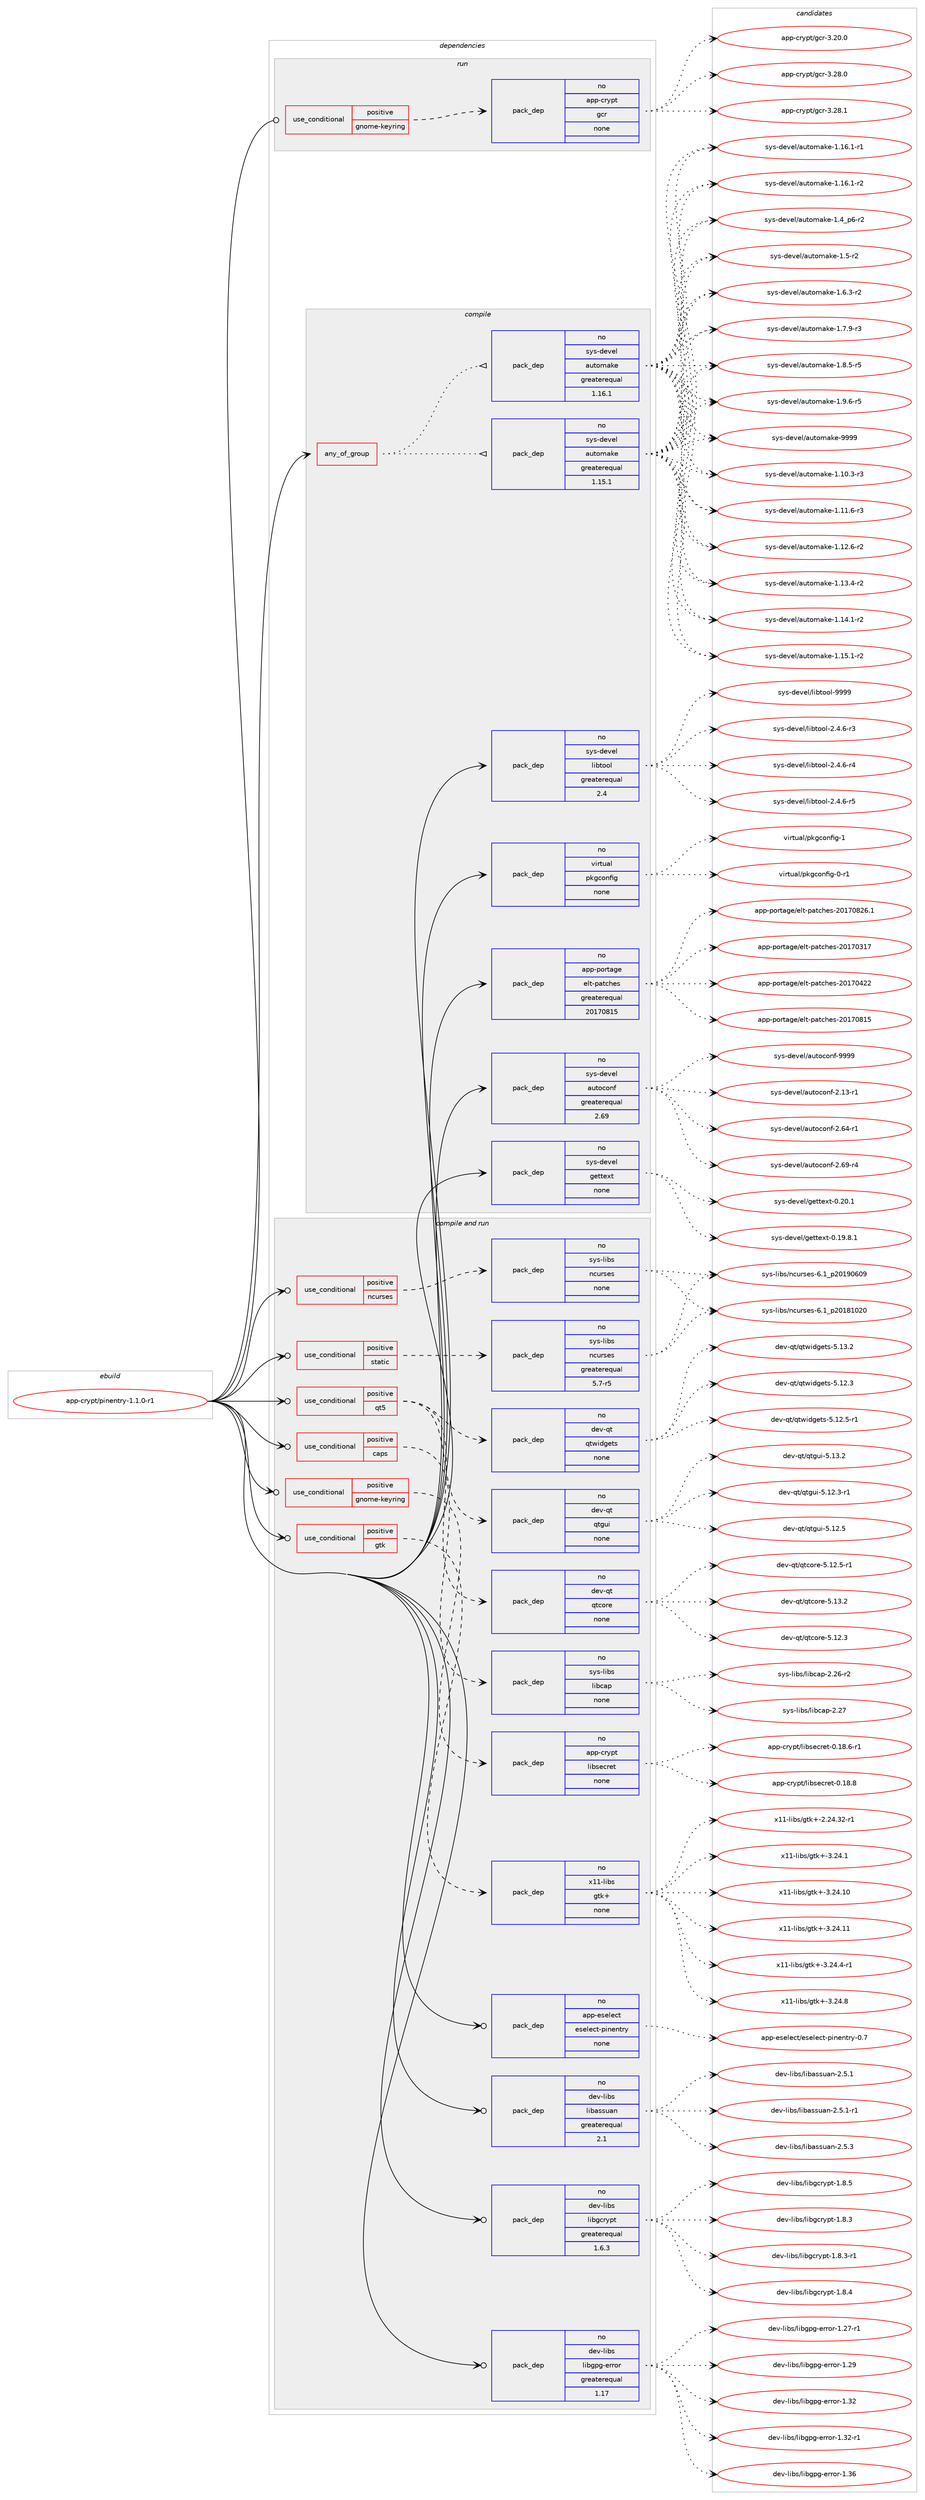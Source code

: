 digraph prolog {

# *************
# Graph options
# *************

newrank=true;
concentrate=true;
compound=true;
graph [rankdir=LR,fontname=Helvetica,fontsize=10,ranksep=1.5];#, ranksep=2.5, nodesep=0.2];
edge  [arrowhead=vee];
node  [fontname=Helvetica,fontsize=10];

# **********
# The ebuild
# **********

subgraph cluster_leftcol {
color=gray;
rank=same;
label=<<i>ebuild</i>>;
id [label="app-crypt/pinentry-1.1.0-r1", color=red, width=4, href="../app-crypt/pinentry-1.1.0-r1.svg"];
}

# ****************
# The dependencies
# ****************

subgraph cluster_midcol {
color=gray;
label=<<i>dependencies</i>>;
subgraph cluster_compile {
fillcolor="#eeeeee";
style=filled;
label=<<i>compile</i>>;
subgraph any8383 {
dependency477735 [label=<<TABLE BORDER="0" CELLBORDER="1" CELLSPACING="0" CELLPADDING="4"><TR><TD CELLPADDING="10">any_of_group</TD></TR></TABLE>>, shape=none, color=red];subgraph pack355112 {
dependency477736 [label=<<TABLE BORDER="0" CELLBORDER="1" CELLSPACING="0" CELLPADDING="4" WIDTH="220"><TR><TD ROWSPAN="6" CELLPADDING="30">pack_dep</TD></TR><TR><TD WIDTH="110">no</TD></TR><TR><TD>sys-devel</TD></TR><TR><TD>automake</TD></TR><TR><TD>greaterequal</TD></TR><TR><TD>1.16.1</TD></TR></TABLE>>, shape=none, color=blue];
}
dependency477735:e -> dependency477736:w [weight=20,style="dotted",arrowhead="oinv"];
subgraph pack355113 {
dependency477737 [label=<<TABLE BORDER="0" CELLBORDER="1" CELLSPACING="0" CELLPADDING="4" WIDTH="220"><TR><TD ROWSPAN="6" CELLPADDING="30">pack_dep</TD></TR><TR><TD WIDTH="110">no</TD></TR><TR><TD>sys-devel</TD></TR><TR><TD>automake</TD></TR><TR><TD>greaterequal</TD></TR><TR><TD>1.15.1</TD></TR></TABLE>>, shape=none, color=blue];
}
dependency477735:e -> dependency477737:w [weight=20,style="dotted",arrowhead="oinv"];
}
id:e -> dependency477735:w [weight=20,style="solid",arrowhead="vee"];
subgraph pack355114 {
dependency477738 [label=<<TABLE BORDER="0" CELLBORDER="1" CELLSPACING="0" CELLPADDING="4" WIDTH="220"><TR><TD ROWSPAN="6" CELLPADDING="30">pack_dep</TD></TR><TR><TD WIDTH="110">no</TD></TR><TR><TD>app-portage</TD></TR><TR><TD>elt-patches</TD></TR><TR><TD>greaterequal</TD></TR><TR><TD>20170815</TD></TR></TABLE>>, shape=none, color=blue];
}
id:e -> dependency477738:w [weight=20,style="solid",arrowhead="vee"];
subgraph pack355115 {
dependency477739 [label=<<TABLE BORDER="0" CELLBORDER="1" CELLSPACING="0" CELLPADDING="4" WIDTH="220"><TR><TD ROWSPAN="6" CELLPADDING="30">pack_dep</TD></TR><TR><TD WIDTH="110">no</TD></TR><TR><TD>sys-devel</TD></TR><TR><TD>autoconf</TD></TR><TR><TD>greaterequal</TD></TR><TR><TD>2.69</TD></TR></TABLE>>, shape=none, color=blue];
}
id:e -> dependency477739:w [weight=20,style="solid",arrowhead="vee"];
subgraph pack355116 {
dependency477740 [label=<<TABLE BORDER="0" CELLBORDER="1" CELLSPACING="0" CELLPADDING="4" WIDTH="220"><TR><TD ROWSPAN="6" CELLPADDING="30">pack_dep</TD></TR><TR><TD WIDTH="110">no</TD></TR><TR><TD>sys-devel</TD></TR><TR><TD>gettext</TD></TR><TR><TD>none</TD></TR><TR><TD></TD></TR></TABLE>>, shape=none, color=blue];
}
id:e -> dependency477740:w [weight=20,style="solid",arrowhead="vee"];
subgraph pack355117 {
dependency477741 [label=<<TABLE BORDER="0" CELLBORDER="1" CELLSPACING="0" CELLPADDING="4" WIDTH="220"><TR><TD ROWSPAN="6" CELLPADDING="30">pack_dep</TD></TR><TR><TD WIDTH="110">no</TD></TR><TR><TD>sys-devel</TD></TR><TR><TD>libtool</TD></TR><TR><TD>greaterequal</TD></TR><TR><TD>2.4</TD></TR></TABLE>>, shape=none, color=blue];
}
id:e -> dependency477741:w [weight=20,style="solid",arrowhead="vee"];
subgraph pack355118 {
dependency477742 [label=<<TABLE BORDER="0" CELLBORDER="1" CELLSPACING="0" CELLPADDING="4" WIDTH="220"><TR><TD ROWSPAN="6" CELLPADDING="30">pack_dep</TD></TR><TR><TD WIDTH="110">no</TD></TR><TR><TD>virtual</TD></TR><TR><TD>pkgconfig</TD></TR><TR><TD>none</TD></TR><TR><TD></TD></TR></TABLE>>, shape=none, color=blue];
}
id:e -> dependency477742:w [weight=20,style="solid",arrowhead="vee"];
}
subgraph cluster_compileandrun {
fillcolor="#eeeeee";
style=filled;
label=<<i>compile and run</i>>;
subgraph cond113935 {
dependency477743 [label=<<TABLE BORDER="0" CELLBORDER="1" CELLSPACING="0" CELLPADDING="4"><TR><TD ROWSPAN="3" CELLPADDING="10">use_conditional</TD></TR><TR><TD>positive</TD></TR><TR><TD>caps</TD></TR></TABLE>>, shape=none, color=red];
subgraph pack355119 {
dependency477744 [label=<<TABLE BORDER="0" CELLBORDER="1" CELLSPACING="0" CELLPADDING="4" WIDTH="220"><TR><TD ROWSPAN="6" CELLPADDING="30">pack_dep</TD></TR><TR><TD WIDTH="110">no</TD></TR><TR><TD>sys-libs</TD></TR><TR><TD>libcap</TD></TR><TR><TD>none</TD></TR><TR><TD></TD></TR></TABLE>>, shape=none, color=blue];
}
dependency477743:e -> dependency477744:w [weight=20,style="dashed",arrowhead="vee"];
}
id:e -> dependency477743:w [weight=20,style="solid",arrowhead="odotvee"];
subgraph cond113936 {
dependency477745 [label=<<TABLE BORDER="0" CELLBORDER="1" CELLSPACING="0" CELLPADDING="4"><TR><TD ROWSPAN="3" CELLPADDING="10">use_conditional</TD></TR><TR><TD>positive</TD></TR><TR><TD>gnome-keyring</TD></TR></TABLE>>, shape=none, color=red];
subgraph pack355120 {
dependency477746 [label=<<TABLE BORDER="0" CELLBORDER="1" CELLSPACING="0" CELLPADDING="4" WIDTH="220"><TR><TD ROWSPAN="6" CELLPADDING="30">pack_dep</TD></TR><TR><TD WIDTH="110">no</TD></TR><TR><TD>app-crypt</TD></TR><TR><TD>libsecret</TD></TR><TR><TD>none</TD></TR><TR><TD></TD></TR></TABLE>>, shape=none, color=blue];
}
dependency477745:e -> dependency477746:w [weight=20,style="dashed",arrowhead="vee"];
}
id:e -> dependency477745:w [weight=20,style="solid",arrowhead="odotvee"];
subgraph cond113937 {
dependency477747 [label=<<TABLE BORDER="0" CELLBORDER="1" CELLSPACING="0" CELLPADDING="4"><TR><TD ROWSPAN="3" CELLPADDING="10">use_conditional</TD></TR><TR><TD>positive</TD></TR><TR><TD>gtk</TD></TR></TABLE>>, shape=none, color=red];
subgraph pack355121 {
dependency477748 [label=<<TABLE BORDER="0" CELLBORDER="1" CELLSPACING="0" CELLPADDING="4" WIDTH="220"><TR><TD ROWSPAN="6" CELLPADDING="30">pack_dep</TD></TR><TR><TD WIDTH="110">no</TD></TR><TR><TD>x11-libs</TD></TR><TR><TD>gtk+</TD></TR><TR><TD>none</TD></TR><TR><TD></TD></TR></TABLE>>, shape=none, color=blue];
}
dependency477747:e -> dependency477748:w [weight=20,style="dashed",arrowhead="vee"];
}
id:e -> dependency477747:w [weight=20,style="solid",arrowhead="odotvee"];
subgraph cond113938 {
dependency477749 [label=<<TABLE BORDER="0" CELLBORDER="1" CELLSPACING="0" CELLPADDING="4"><TR><TD ROWSPAN="3" CELLPADDING="10">use_conditional</TD></TR><TR><TD>positive</TD></TR><TR><TD>ncurses</TD></TR></TABLE>>, shape=none, color=red];
subgraph pack355122 {
dependency477750 [label=<<TABLE BORDER="0" CELLBORDER="1" CELLSPACING="0" CELLPADDING="4" WIDTH="220"><TR><TD ROWSPAN="6" CELLPADDING="30">pack_dep</TD></TR><TR><TD WIDTH="110">no</TD></TR><TR><TD>sys-libs</TD></TR><TR><TD>ncurses</TD></TR><TR><TD>none</TD></TR><TR><TD></TD></TR></TABLE>>, shape=none, color=blue];
}
dependency477749:e -> dependency477750:w [weight=20,style="dashed",arrowhead="vee"];
}
id:e -> dependency477749:w [weight=20,style="solid",arrowhead="odotvee"];
subgraph cond113939 {
dependency477751 [label=<<TABLE BORDER="0" CELLBORDER="1" CELLSPACING="0" CELLPADDING="4"><TR><TD ROWSPAN="3" CELLPADDING="10">use_conditional</TD></TR><TR><TD>positive</TD></TR><TR><TD>qt5</TD></TR></TABLE>>, shape=none, color=red];
subgraph pack355123 {
dependency477752 [label=<<TABLE BORDER="0" CELLBORDER="1" CELLSPACING="0" CELLPADDING="4" WIDTH="220"><TR><TD ROWSPAN="6" CELLPADDING="30">pack_dep</TD></TR><TR><TD WIDTH="110">no</TD></TR><TR><TD>dev-qt</TD></TR><TR><TD>qtcore</TD></TR><TR><TD>none</TD></TR><TR><TD></TD></TR></TABLE>>, shape=none, color=blue];
}
dependency477751:e -> dependency477752:w [weight=20,style="dashed",arrowhead="vee"];
subgraph pack355124 {
dependency477753 [label=<<TABLE BORDER="0" CELLBORDER="1" CELLSPACING="0" CELLPADDING="4" WIDTH="220"><TR><TD ROWSPAN="6" CELLPADDING="30">pack_dep</TD></TR><TR><TD WIDTH="110">no</TD></TR><TR><TD>dev-qt</TD></TR><TR><TD>qtgui</TD></TR><TR><TD>none</TD></TR><TR><TD></TD></TR></TABLE>>, shape=none, color=blue];
}
dependency477751:e -> dependency477753:w [weight=20,style="dashed",arrowhead="vee"];
subgraph pack355125 {
dependency477754 [label=<<TABLE BORDER="0" CELLBORDER="1" CELLSPACING="0" CELLPADDING="4" WIDTH="220"><TR><TD ROWSPAN="6" CELLPADDING="30">pack_dep</TD></TR><TR><TD WIDTH="110">no</TD></TR><TR><TD>dev-qt</TD></TR><TR><TD>qtwidgets</TD></TR><TR><TD>none</TD></TR><TR><TD></TD></TR></TABLE>>, shape=none, color=blue];
}
dependency477751:e -> dependency477754:w [weight=20,style="dashed",arrowhead="vee"];
}
id:e -> dependency477751:w [weight=20,style="solid",arrowhead="odotvee"];
subgraph cond113940 {
dependency477755 [label=<<TABLE BORDER="0" CELLBORDER="1" CELLSPACING="0" CELLPADDING="4"><TR><TD ROWSPAN="3" CELLPADDING="10">use_conditional</TD></TR><TR><TD>positive</TD></TR><TR><TD>static</TD></TR></TABLE>>, shape=none, color=red];
subgraph pack355126 {
dependency477756 [label=<<TABLE BORDER="0" CELLBORDER="1" CELLSPACING="0" CELLPADDING="4" WIDTH="220"><TR><TD ROWSPAN="6" CELLPADDING="30">pack_dep</TD></TR><TR><TD WIDTH="110">no</TD></TR><TR><TD>sys-libs</TD></TR><TR><TD>ncurses</TD></TR><TR><TD>greaterequal</TD></TR><TR><TD>5.7-r5</TD></TR></TABLE>>, shape=none, color=blue];
}
dependency477755:e -> dependency477756:w [weight=20,style="dashed",arrowhead="vee"];
}
id:e -> dependency477755:w [weight=20,style="solid",arrowhead="odotvee"];
subgraph pack355127 {
dependency477757 [label=<<TABLE BORDER="0" CELLBORDER="1" CELLSPACING="0" CELLPADDING="4" WIDTH="220"><TR><TD ROWSPAN="6" CELLPADDING="30">pack_dep</TD></TR><TR><TD WIDTH="110">no</TD></TR><TR><TD>app-eselect</TD></TR><TR><TD>eselect-pinentry</TD></TR><TR><TD>none</TD></TR><TR><TD></TD></TR></TABLE>>, shape=none, color=blue];
}
id:e -> dependency477757:w [weight=20,style="solid",arrowhead="odotvee"];
subgraph pack355128 {
dependency477758 [label=<<TABLE BORDER="0" CELLBORDER="1" CELLSPACING="0" CELLPADDING="4" WIDTH="220"><TR><TD ROWSPAN="6" CELLPADDING="30">pack_dep</TD></TR><TR><TD WIDTH="110">no</TD></TR><TR><TD>dev-libs</TD></TR><TR><TD>libassuan</TD></TR><TR><TD>greaterequal</TD></TR><TR><TD>2.1</TD></TR></TABLE>>, shape=none, color=blue];
}
id:e -> dependency477758:w [weight=20,style="solid",arrowhead="odotvee"];
subgraph pack355129 {
dependency477759 [label=<<TABLE BORDER="0" CELLBORDER="1" CELLSPACING="0" CELLPADDING="4" WIDTH="220"><TR><TD ROWSPAN="6" CELLPADDING="30">pack_dep</TD></TR><TR><TD WIDTH="110">no</TD></TR><TR><TD>dev-libs</TD></TR><TR><TD>libgcrypt</TD></TR><TR><TD>greaterequal</TD></TR><TR><TD>1.6.3</TD></TR></TABLE>>, shape=none, color=blue];
}
id:e -> dependency477759:w [weight=20,style="solid",arrowhead="odotvee"];
subgraph pack355130 {
dependency477760 [label=<<TABLE BORDER="0" CELLBORDER="1" CELLSPACING="0" CELLPADDING="4" WIDTH="220"><TR><TD ROWSPAN="6" CELLPADDING="30">pack_dep</TD></TR><TR><TD WIDTH="110">no</TD></TR><TR><TD>dev-libs</TD></TR><TR><TD>libgpg-error</TD></TR><TR><TD>greaterequal</TD></TR><TR><TD>1.17</TD></TR></TABLE>>, shape=none, color=blue];
}
id:e -> dependency477760:w [weight=20,style="solid",arrowhead="odotvee"];
}
subgraph cluster_run {
fillcolor="#eeeeee";
style=filled;
label=<<i>run</i>>;
subgraph cond113941 {
dependency477761 [label=<<TABLE BORDER="0" CELLBORDER="1" CELLSPACING="0" CELLPADDING="4"><TR><TD ROWSPAN="3" CELLPADDING="10">use_conditional</TD></TR><TR><TD>positive</TD></TR><TR><TD>gnome-keyring</TD></TR></TABLE>>, shape=none, color=red];
subgraph pack355131 {
dependency477762 [label=<<TABLE BORDER="0" CELLBORDER="1" CELLSPACING="0" CELLPADDING="4" WIDTH="220"><TR><TD ROWSPAN="6" CELLPADDING="30">pack_dep</TD></TR><TR><TD WIDTH="110">no</TD></TR><TR><TD>app-crypt</TD></TR><TR><TD>gcr</TD></TR><TR><TD>none</TD></TR><TR><TD></TD></TR></TABLE>>, shape=none, color=blue];
}
dependency477761:e -> dependency477762:w [weight=20,style="dashed",arrowhead="vee"];
}
id:e -> dependency477761:w [weight=20,style="solid",arrowhead="odot"];
}
}

# **************
# The candidates
# **************

subgraph cluster_choices {
rank=same;
color=gray;
label=<<i>candidates</i>>;

subgraph choice355112 {
color=black;
nodesep=1;
choice11512111545100101118101108479711711611110997107101454946494846514511451 [label="sys-devel/automake-1.10.3-r3", color=red, width=4,href="../sys-devel/automake-1.10.3-r3.svg"];
choice11512111545100101118101108479711711611110997107101454946494946544511451 [label="sys-devel/automake-1.11.6-r3", color=red, width=4,href="../sys-devel/automake-1.11.6-r3.svg"];
choice11512111545100101118101108479711711611110997107101454946495046544511450 [label="sys-devel/automake-1.12.6-r2", color=red, width=4,href="../sys-devel/automake-1.12.6-r2.svg"];
choice11512111545100101118101108479711711611110997107101454946495146524511450 [label="sys-devel/automake-1.13.4-r2", color=red, width=4,href="../sys-devel/automake-1.13.4-r2.svg"];
choice11512111545100101118101108479711711611110997107101454946495246494511450 [label="sys-devel/automake-1.14.1-r2", color=red, width=4,href="../sys-devel/automake-1.14.1-r2.svg"];
choice11512111545100101118101108479711711611110997107101454946495346494511450 [label="sys-devel/automake-1.15.1-r2", color=red, width=4,href="../sys-devel/automake-1.15.1-r2.svg"];
choice11512111545100101118101108479711711611110997107101454946495446494511449 [label="sys-devel/automake-1.16.1-r1", color=red, width=4,href="../sys-devel/automake-1.16.1-r1.svg"];
choice11512111545100101118101108479711711611110997107101454946495446494511450 [label="sys-devel/automake-1.16.1-r2", color=red, width=4,href="../sys-devel/automake-1.16.1-r2.svg"];
choice115121115451001011181011084797117116111109971071014549465295112544511450 [label="sys-devel/automake-1.4_p6-r2", color=red, width=4,href="../sys-devel/automake-1.4_p6-r2.svg"];
choice11512111545100101118101108479711711611110997107101454946534511450 [label="sys-devel/automake-1.5-r2", color=red, width=4,href="../sys-devel/automake-1.5-r2.svg"];
choice115121115451001011181011084797117116111109971071014549465446514511450 [label="sys-devel/automake-1.6.3-r2", color=red, width=4,href="../sys-devel/automake-1.6.3-r2.svg"];
choice115121115451001011181011084797117116111109971071014549465546574511451 [label="sys-devel/automake-1.7.9-r3", color=red, width=4,href="../sys-devel/automake-1.7.9-r3.svg"];
choice115121115451001011181011084797117116111109971071014549465646534511453 [label="sys-devel/automake-1.8.5-r5", color=red, width=4,href="../sys-devel/automake-1.8.5-r5.svg"];
choice115121115451001011181011084797117116111109971071014549465746544511453 [label="sys-devel/automake-1.9.6-r5", color=red, width=4,href="../sys-devel/automake-1.9.6-r5.svg"];
choice115121115451001011181011084797117116111109971071014557575757 [label="sys-devel/automake-9999", color=red, width=4,href="../sys-devel/automake-9999.svg"];
dependency477736:e -> choice11512111545100101118101108479711711611110997107101454946494846514511451:w [style=dotted,weight="100"];
dependency477736:e -> choice11512111545100101118101108479711711611110997107101454946494946544511451:w [style=dotted,weight="100"];
dependency477736:e -> choice11512111545100101118101108479711711611110997107101454946495046544511450:w [style=dotted,weight="100"];
dependency477736:e -> choice11512111545100101118101108479711711611110997107101454946495146524511450:w [style=dotted,weight="100"];
dependency477736:e -> choice11512111545100101118101108479711711611110997107101454946495246494511450:w [style=dotted,weight="100"];
dependency477736:e -> choice11512111545100101118101108479711711611110997107101454946495346494511450:w [style=dotted,weight="100"];
dependency477736:e -> choice11512111545100101118101108479711711611110997107101454946495446494511449:w [style=dotted,weight="100"];
dependency477736:e -> choice11512111545100101118101108479711711611110997107101454946495446494511450:w [style=dotted,weight="100"];
dependency477736:e -> choice115121115451001011181011084797117116111109971071014549465295112544511450:w [style=dotted,weight="100"];
dependency477736:e -> choice11512111545100101118101108479711711611110997107101454946534511450:w [style=dotted,weight="100"];
dependency477736:e -> choice115121115451001011181011084797117116111109971071014549465446514511450:w [style=dotted,weight="100"];
dependency477736:e -> choice115121115451001011181011084797117116111109971071014549465546574511451:w [style=dotted,weight="100"];
dependency477736:e -> choice115121115451001011181011084797117116111109971071014549465646534511453:w [style=dotted,weight="100"];
dependency477736:e -> choice115121115451001011181011084797117116111109971071014549465746544511453:w [style=dotted,weight="100"];
dependency477736:e -> choice115121115451001011181011084797117116111109971071014557575757:w [style=dotted,weight="100"];
}
subgraph choice355113 {
color=black;
nodesep=1;
choice11512111545100101118101108479711711611110997107101454946494846514511451 [label="sys-devel/automake-1.10.3-r3", color=red, width=4,href="../sys-devel/automake-1.10.3-r3.svg"];
choice11512111545100101118101108479711711611110997107101454946494946544511451 [label="sys-devel/automake-1.11.6-r3", color=red, width=4,href="../sys-devel/automake-1.11.6-r3.svg"];
choice11512111545100101118101108479711711611110997107101454946495046544511450 [label="sys-devel/automake-1.12.6-r2", color=red, width=4,href="../sys-devel/automake-1.12.6-r2.svg"];
choice11512111545100101118101108479711711611110997107101454946495146524511450 [label="sys-devel/automake-1.13.4-r2", color=red, width=4,href="../sys-devel/automake-1.13.4-r2.svg"];
choice11512111545100101118101108479711711611110997107101454946495246494511450 [label="sys-devel/automake-1.14.1-r2", color=red, width=4,href="../sys-devel/automake-1.14.1-r2.svg"];
choice11512111545100101118101108479711711611110997107101454946495346494511450 [label="sys-devel/automake-1.15.1-r2", color=red, width=4,href="../sys-devel/automake-1.15.1-r2.svg"];
choice11512111545100101118101108479711711611110997107101454946495446494511449 [label="sys-devel/automake-1.16.1-r1", color=red, width=4,href="../sys-devel/automake-1.16.1-r1.svg"];
choice11512111545100101118101108479711711611110997107101454946495446494511450 [label="sys-devel/automake-1.16.1-r2", color=red, width=4,href="../sys-devel/automake-1.16.1-r2.svg"];
choice115121115451001011181011084797117116111109971071014549465295112544511450 [label="sys-devel/automake-1.4_p6-r2", color=red, width=4,href="../sys-devel/automake-1.4_p6-r2.svg"];
choice11512111545100101118101108479711711611110997107101454946534511450 [label="sys-devel/automake-1.5-r2", color=red, width=4,href="../sys-devel/automake-1.5-r2.svg"];
choice115121115451001011181011084797117116111109971071014549465446514511450 [label="sys-devel/automake-1.6.3-r2", color=red, width=4,href="../sys-devel/automake-1.6.3-r2.svg"];
choice115121115451001011181011084797117116111109971071014549465546574511451 [label="sys-devel/automake-1.7.9-r3", color=red, width=4,href="../sys-devel/automake-1.7.9-r3.svg"];
choice115121115451001011181011084797117116111109971071014549465646534511453 [label="sys-devel/automake-1.8.5-r5", color=red, width=4,href="../sys-devel/automake-1.8.5-r5.svg"];
choice115121115451001011181011084797117116111109971071014549465746544511453 [label="sys-devel/automake-1.9.6-r5", color=red, width=4,href="../sys-devel/automake-1.9.6-r5.svg"];
choice115121115451001011181011084797117116111109971071014557575757 [label="sys-devel/automake-9999", color=red, width=4,href="../sys-devel/automake-9999.svg"];
dependency477737:e -> choice11512111545100101118101108479711711611110997107101454946494846514511451:w [style=dotted,weight="100"];
dependency477737:e -> choice11512111545100101118101108479711711611110997107101454946494946544511451:w [style=dotted,weight="100"];
dependency477737:e -> choice11512111545100101118101108479711711611110997107101454946495046544511450:w [style=dotted,weight="100"];
dependency477737:e -> choice11512111545100101118101108479711711611110997107101454946495146524511450:w [style=dotted,weight="100"];
dependency477737:e -> choice11512111545100101118101108479711711611110997107101454946495246494511450:w [style=dotted,weight="100"];
dependency477737:e -> choice11512111545100101118101108479711711611110997107101454946495346494511450:w [style=dotted,weight="100"];
dependency477737:e -> choice11512111545100101118101108479711711611110997107101454946495446494511449:w [style=dotted,weight="100"];
dependency477737:e -> choice11512111545100101118101108479711711611110997107101454946495446494511450:w [style=dotted,weight="100"];
dependency477737:e -> choice115121115451001011181011084797117116111109971071014549465295112544511450:w [style=dotted,weight="100"];
dependency477737:e -> choice11512111545100101118101108479711711611110997107101454946534511450:w [style=dotted,weight="100"];
dependency477737:e -> choice115121115451001011181011084797117116111109971071014549465446514511450:w [style=dotted,weight="100"];
dependency477737:e -> choice115121115451001011181011084797117116111109971071014549465546574511451:w [style=dotted,weight="100"];
dependency477737:e -> choice115121115451001011181011084797117116111109971071014549465646534511453:w [style=dotted,weight="100"];
dependency477737:e -> choice115121115451001011181011084797117116111109971071014549465746544511453:w [style=dotted,weight="100"];
dependency477737:e -> choice115121115451001011181011084797117116111109971071014557575757:w [style=dotted,weight="100"];
}
subgraph choice355114 {
color=black;
nodesep=1;
choice97112112451121111141169710310147101108116451129711699104101115455048495548514955 [label="app-portage/elt-patches-20170317", color=red, width=4,href="../app-portage/elt-patches-20170317.svg"];
choice97112112451121111141169710310147101108116451129711699104101115455048495548525050 [label="app-portage/elt-patches-20170422", color=red, width=4,href="../app-portage/elt-patches-20170422.svg"];
choice97112112451121111141169710310147101108116451129711699104101115455048495548564953 [label="app-portage/elt-patches-20170815", color=red, width=4,href="../app-portage/elt-patches-20170815.svg"];
choice971121124511211111411697103101471011081164511297116991041011154550484955485650544649 [label="app-portage/elt-patches-20170826.1", color=red, width=4,href="../app-portage/elt-patches-20170826.1.svg"];
dependency477738:e -> choice97112112451121111141169710310147101108116451129711699104101115455048495548514955:w [style=dotted,weight="100"];
dependency477738:e -> choice97112112451121111141169710310147101108116451129711699104101115455048495548525050:w [style=dotted,weight="100"];
dependency477738:e -> choice97112112451121111141169710310147101108116451129711699104101115455048495548564953:w [style=dotted,weight="100"];
dependency477738:e -> choice971121124511211111411697103101471011081164511297116991041011154550484955485650544649:w [style=dotted,weight="100"];
}
subgraph choice355115 {
color=black;
nodesep=1;
choice1151211154510010111810110847971171161119911111010245504649514511449 [label="sys-devel/autoconf-2.13-r1", color=red, width=4,href="../sys-devel/autoconf-2.13-r1.svg"];
choice1151211154510010111810110847971171161119911111010245504654524511449 [label="sys-devel/autoconf-2.64-r1", color=red, width=4,href="../sys-devel/autoconf-2.64-r1.svg"];
choice1151211154510010111810110847971171161119911111010245504654574511452 [label="sys-devel/autoconf-2.69-r4", color=red, width=4,href="../sys-devel/autoconf-2.69-r4.svg"];
choice115121115451001011181011084797117116111991111101024557575757 [label="sys-devel/autoconf-9999", color=red, width=4,href="../sys-devel/autoconf-9999.svg"];
dependency477739:e -> choice1151211154510010111810110847971171161119911111010245504649514511449:w [style=dotted,weight="100"];
dependency477739:e -> choice1151211154510010111810110847971171161119911111010245504654524511449:w [style=dotted,weight="100"];
dependency477739:e -> choice1151211154510010111810110847971171161119911111010245504654574511452:w [style=dotted,weight="100"];
dependency477739:e -> choice115121115451001011181011084797117116111991111101024557575757:w [style=dotted,weight="100"];
}
subgraph choice355116 {
color=black;
nodesep=1;
choice1151211154510010111810110847103101116116101120116454846495746564649 [label="sys-devel/gettext-0.19.8.1", color=red, width=4,href="../sys-devel/gettext-0.19.8.1.svg"];
choice115121115451001011181011084710310111611610112011645484650484649 [label="sys-devel/gettext-0.20.1", color=red, width=4,href="../sys-devel/gettext-0.20.1.svg"];
dependency477740:e -> choice1151211154510010111810110847103101116116101120116454846495746564649:w [style=dotted,weight="100"];
dependency477740:e -> choice115121115451001011181011084710310111611610112011645484650484649:w [style=dotted,weight="100"];
}
subgraph choice355117 {
color=black;
nodesep=1;
choice1151211154510010111810110847108105981161111111084550465246544511451 [label="sys-devel/libtool-2.4.6-r3", color=red, width=4,href="../sys-devel/libtool-2.4.6-r3.svg"];
choice1151211154510010111810110847108105981161111111084550465246544511452 [label="sys-devel/libtool-2.4.6-r4", color=red, width=4,href="../sys-devel/libtool-2.4.6-r4.svg"];
choice1151211154510010111810110847108105981161111111084550465246544511453 [label="sys-devel/libtool-2.4.6-r5", color=red, width=4,href="../sys-devel/libtool-2.4.6-r5.svg"];
choice1151211154510010111810110847108105981161111111084557575757 [label="sys-devel/libtool-9999", color=red, width=4,href="../sys-devel/libtool-9999.svg"];
dependency477741:e -> choice1151211154510010111810110847108105981161111111084550465246544511451:w [style=dotted,weight="100"];
dependency477741:e -> choice1151211154510010111810110847108105981161111111084550465246544511452:w [style=dotted,weight="100"];
dependency477741:e -> choice1151211154510010111810110847108105981161111111084550465246544511453:w [style=dotted,weight="100"];
dependency477741:e -> choice1151211154510010111810110847108105981161111111084557575757:w [style=dotted,weight="100"];
}
subgraph choice355118 {
color=black;
nodesep=1;
choice11810511411611797108471121071039911111010210510345484511449 [label="virtual/pkgconfig-0-r1", color=red, width=4,href="../virtual/pkgconfig-0-r1.svg"];
choice1181051141161179710847112107103991111101021051034549 [label="virtual/pkgconfig-1", color=red, width=4,href="../virtual/pkgconfig-1.svg"];
dependency477742:e -> choice11810511411611797108471121071039911111010210510345484511449:w [style=dotted,weight="100"];
dependency477742:e -> choice1181051141161179710847112107103991111101021051034549:w [style=dotted,weight="100"];
}
subgraph choice355119 {
color=black;
nodesep=1;
choice11512111545108105981154710810598999711245504650544511450 [label="sys-libs/libcap-2.26-r2", color=red, width=4,href="../sys-libs/libcap-2.26-r2.svg"];
choice1151211154510810598115471081059899971124550465055 [label="sys-libs/libcap-2.27", color=red, width=4,href="../sys-libs/libcap-2.27.svg"];
dependency477744:e -> choice11512111545108105981154710810598999711245504650544511450:w [style=dotted,weight="100"];
dependency477744:e -> choice1151211154510810598115471081059899971124550465055:w [style=dotted,weight="100"];
}
subgraph choice355120 {
color=black;
nodesep=1;
choice971121124599114121112116471081059811510199114101116454846495646544511449 [label="app-crypt/libsecret-0.18.6-r1", color=red, width=4,href="../app-crypt/libsecret-0.18.6-r1.svg"];
choice97112112459911412111211647108105981151019911410111645484649564656 [label="app-crypt/libsecret-0.18.8", color=red, width=4,href="../app-crypt/libsecret-0.18.8.svg"];
dependency477746:e -> choice971121124599114121112116471081059811510199114101116454846495646544511449:w [style=dotted,weight="100"];
dependency477746:e -> choice97112112459911412111211647108105981151019911410111645484649564656:w [style=dotted,weight="100"];
}
subgraph choice355121 {
color=black;
nodesep=1;
choice12049494510810598115471031161074345504650524651504511449 [label="x11-libs/gtk+-2.24.32-r1", color=red, width=4,href="../x11-libs/gtk+-2.24.32-r1.svg"];
choice12049494510810598115471031161074345514650524649 [label="x11-libs/gtk+-3.24.1", color=red, width=4,href="../x11-libs/gtk+-3.24.1.svg"];
choice1204949451081059811547103116107434551465052464948 [label="x11-libs/gtk+-3.24.10", color=red, width=4,href="../x11-libs/gtk+-3.24.10.svg"];
choice1204949451081059811547103116107434551465052464949 [label="x11-libs/gtk+-3.24.11", color=red, width=4,href="../x11-libs/gtk+-3.24.11.svg"];
choice120494945108105981154710311610743455146505246524511449 [label="x11-libs/gtk+-3.24.4-r1", color=red, width=4,href="../x11-libs/gtk+-3.24.4-r1.svg"];
choice12049494510810598115471031161074345514650524656 [label="x11-libs/gtk+-3.24.8", color=red, width=4,href="../x11-libs/gtk+-3.24.8.svg"];
dependency477748:e -> choice12049494510810598115471031161074345504650524651504511449:w [style=dotted,weight="100"];
dependency477748:e -> choice12049494510810598115471031161074345514650524649:w [style=dotted,weight="100"];
dependency477748:e -> choice1204949451081059811547103116107434551465052464948:w [style=dotted,weight="100"];
dependency477748:e -> choice1204949451081059811547103116107434551465052464949:w [style=dotted,weight="100"];
dependency477748:e -> choice120494945108105981154710311610743455146505246524511449:w [style=dotted,weight="100"];
dependency477748:e -> choice12049494510810598115471031161074345514650524656:w [style=dotted,weight="100"];
}
subgraph choice355122 {
color=black;
nodesep=1;
choice1151211154510810598115471109911711411510111545544649951125048495649485048 [label="sys-libs/ncurses-6.1_p20181020", color=red, width=4,href="../sys-libs/ncurses-6.1_p20181020.svg"];
choice1151211154510810598115471109911711411510111545544649951125048495748544857 [label="sys-libs/ncurses-6.1_p20190609", color=red, width=4,href="../sys-libs/ncurses-6.1_p20190609.svg"];
dependency477750:e -> choice1151211154510810598115471109911711411510111545544649951125048495649485048:w [style=dotted,weight="100"];
dependency477750:e -> choice1151211154510810598115471109911711411510111545544649951125048495748544857:w [style=dotted,weight="100"];
}
subgraph choice355123 {
color=black;
nodesep=1;
choice10010111845113116471131169911111410145534649504651 [label="dev-qt/qtcore-5.12.3", color=red, width=4,href="../dev-qt/qtcore-5.12.3.svg"];
choice100101118451131164711311699111114101455346495046534511449 [label="dev-qt/qtcore-5.12.5-r1", color=red, width=4,href="../dev-qt/qtcore-5.12.5-r1.svg"];
choice10010111845113116471131169911111410145534649514650 [label="dev-qt/qtcore-5.13.2", color=red, width=4,href="../dev-qt/qtcore-5.13.2.svg"];
dependency477752:e -> choice10010111845113116471131169911111410145534649504651:w [style=dotted,weight="100"];
dependency477752:e -> choice100101118451131164711311699111114101455346495046534511449:w [style=dotted,weight="100"];
dependency477752:e -> choice10010111845113116471131169911111410145534649514650:w [style=dotted,weight="100"];
}
subgraph choice355124 {
color=black;
nodesep=1;
choice1001011184511311647113116103117105455346495046514511449 [label="dev-qt/qtgui-5.12.3-r1", color=red, width=4,href="../dev-qt/qtgui-5.12.3-r1.svg"];
choice100101118451131164711311610311710545534649504653 [label="dev-qt/qtgui-5.12.5", color=red, width=4,href="../dev-qt/qtgui-5.12.5.svg"];
choice100101118451131164711311610311710545534649514650 [label="dev-qt/qtgui-5.13.2", color=red, width=4,href="../dev-qt/qtgui-5.13.2.svg"];
dependency477753:e -> choice1001011184511311647113116103117105455346495046514511449:w [style=dotted,weight="100"];
dependency477753:e -> choice100101118451131164711311610311710545534649504653:w [style=dotted,weight="100"];
dependency477753:e -> choice100101118451131164711311610311710545534649514650:w [style=dotted,weight="100"];
}
subgraph choice355125 {
color=black;
nodesep=1;
choice100101118451131164711311611910510010310111611545534649504651 [label="dev-qt/qtwidgets-5.12.3", color=red, width=4,href="../dev-qt/qtwidgets-5.12.3.svg"];
choice1001011184511311647113116119105100103101116115455346495046534511449 [label="dev-qt/qtwidgets-5.12.5-r1", color=red, width=4,href="../dev-qt/qtwidgets-5.12.5-r1.svg"];
choice100101118451131164711311611910510010310111611545534649514650 [label="dev-qt/qtwidgets-5.13.2", color=red, width=4,href="../dev-qt/qtwidgets-5.13.2.svg"];
dependency477754:e -> choice100101118451131164711311611910510010310111611545534649504651:w [style=dotted,weight="100"];
dependency477754:e -> choice1001011184511311647113116119105100103101116115455346495046534511449:w [style=dotted,weight="100"];
dependency477754:e -> choice100101118451131164711311611910510010310111611545534649514650:w [style=dotted,weight="100"];
}
subgraph choice355126 {
color=black;
nodesep=1;
choice1151211154510810598115471109911711411510111545544649951125048495649485048 [label="sys-libs/ncurses-6.1_p20181020", color=red, width=4,href="../sys-libs/ncurses-6.1_p20181020.svg"];
choice1151211154510810598115471109911711411510111545544649951125048495748544857 [label="sys-libs/ncurses-6.1_p20190609", color=red, width=4,href="../sys-libs/ncurses-6.1_p20190609.svg"];
dependency477756:e -> choice1151211154510810598115471109911711411510111545544649951125048495649485048:w [style=dotted,weight="100"];
dependency477756:e -> choice1151211154510810598115471109911711411510111545544649951125048495748544857:w [style=dotted,weight="100"];
}
subgraph choice355127 {
color=black;
nodesep=1;
choice97112112451011151011081019911647101115101108101991164511210511010111011611412145484655 [label="app-eselect/eselect-pinentry-0.7", color=red, width=4,href="../app-eselect/eselect-pinentry-0.7.svg"];
dependency477757:e -> choice97112112451011151011081019911647101115101108101991164511210511010111011611412145484655:w [style=dotted,weight="100"];
}
subgraph choice355128 {
color=black;
nodesep=1;
choice100101118451081059811547108105989711511511797110455046534649 [label="dev-libs/libassuan-2.5.1", color=red, width=4,href="../dev-libs/libassuan-2.5.1.svg"];
choice1001011184510810598115471081059897115115117971104550465346494511449 [label="dev-libs/libassuan-2.5.1-r1", color=red, width=4,href="../dev-libs/libassuan-2.5.1-r1.svg"];
choice100101118451081059811547108105989711511511797110455046534651 [label="dev-libs/libassuan-2.5.3", color=red, width=4,href="../dev-libs/libassuan-2.5.3.svg"];
dependency477758:e -> choice100101118451081059811547108105989711511511797110455046534649:w [style=dotted,weight="100"];
dependency477758:e -> choice1001011184510810598115471081059897115115117971104550465346494511449:w [style=dotted,weight="100"];
dependency477758:e -> choice100101118451081059811547108105989711511511797110455046534651:w [style=dotted,weight="100"];
}
subgraph choice355129 {
color=black;
nodesep=1;
choice1001011184510810598115471081059810399114121112116454946564651 [label="dev-libs/libgcrypt-1.8.3", color=red, width=4,href="../dev-libs/libgcrypt-1.8.3.svg"];
choice10010111845108105981154710810598103991141211121164549465646514511449 [label="dev-libs/libgcrypt-1.8.3-r1", color=red, width=4,href="../dev-libs/libgcrypt-1.8.3-r1.svg"];
choice1001011184510810598115471081059810399114121112116454946564652 [label="dev-libs/libgcrypt-1.8.4", color=red, width=4,href="../dev-libs/libgcrypt-1.8.4.svg"];
choice1001011184510810598115471081059810399114121112116454946564653 [label="dev-libs/libgcrypt-1.8.5", color=red, width=4,href="../dev-libs/libgcrypt-1.8.5.svg"];
dependency477759:e -> choice1001011184510810598115471081059810399114121112116454946564651:w [style=dotted,weight="100"];
dependency477759:e -> choice10010111845108105981154710810598103991141211121164549465646514511449:w [style=dotted,weight="100"];
dependency477759:e -> choice1001011184510810598115471081059810399114121112116454946564652:w [style=dotted,weight="100"];
dependency477759:e -> choice1001011184510810598115471081059810399114121112116454946564653:w [style=dotted,weight="100"];
}
subgraph choice355130 {
color=black;
nodesep=1;
choice100101118451081059811547108105981031121034510111411411111445494650554511449 [label="dev-libs/libgpg-error-1.27-r1", color=red, width=4,href="../dev-libs/libgpg-error-1.27-r1.svg"];
choice10010111845108105981154710810598103112103451011141141111144549465057 [label="dev-libs/libgpg-error-1.29", color=red, width=4,href="../dev-libs/libgpg-error-1.29.svg"];
choice10010111845108105981154710810598103112103451011141141111144549465150 [label="dev-libs/libgpg-error-1.32", color=red, width=4,href="../dev-libs/libgpg-error-1.32.svg"];
choice100101118451081059811547108105981031121034510111411411111445494651504511449 [label="dev-libs/libgpg-error-1.32-r1", color=red, width=4,href="../dev-libs/libgpg-error-1.32-r1.svg"];
choice10010111845108105981154710810598103112103451011141141111144549465154 [label="dev-libs/libgpg-error-1.36", color=red, width=4,href="../dev-libs/libgpg-error-1.36.svg"];
dependency477760:e -> choice100101118451081059811547108105981031121034510111411411111445494650554511449:w [style=dotted,weight="100"];
dependency477760:e -> choice10010111845108105981154710810598103112103451011141141111144549465057:w [style=dotted,weight="100"];
dependency477760:e -> choice10010111845108105981154710810598103112103451011141141111144549465150:w [style=dotted,weight="100"];
dependency477760:e -> choice100101118451081059811547108105981031121034510111411411111445494651504511449:w [style=dotted,weight="100"];
dependency477760:e -> choice10010111845108105981154710810598103112103451011141141111144549465154:w [style=dotted,weight="100"];
}
subgraph choice355131 {
color=black;
nodesep=1;
choice971121124599114121112116471039911445514650484648 [label="app-crypt/gcr-3.20.0", color=red, width=4,href="../app-crypt/gcr-3.20.0.svg"];
choice971121124599114121112116471039911445514650564648 [label="app-crypt/gcr-3.28.0", color=red, width=4,href="../app-crypt/gcr-3.28.0.svg"];
choice971121124599114121112116471039911445514650564649 [label="app-crypt/gcr-3.28.1", color=red, width=4,href="../app-crypt/gcr-3.28.1.svg"];
dependency477762:e -> choice971121124599114121112116471039911445514650484648:w [style=dotted,weight="100"];
dependency477762:e -> choice971121124599114121112116471039911445514650564648:w [style=dotted,weight="100"];
dependency477762:e -> choice971121124599114121112116471039911445514650564649:w [style=dotted,weight="100"];
}
}

}
